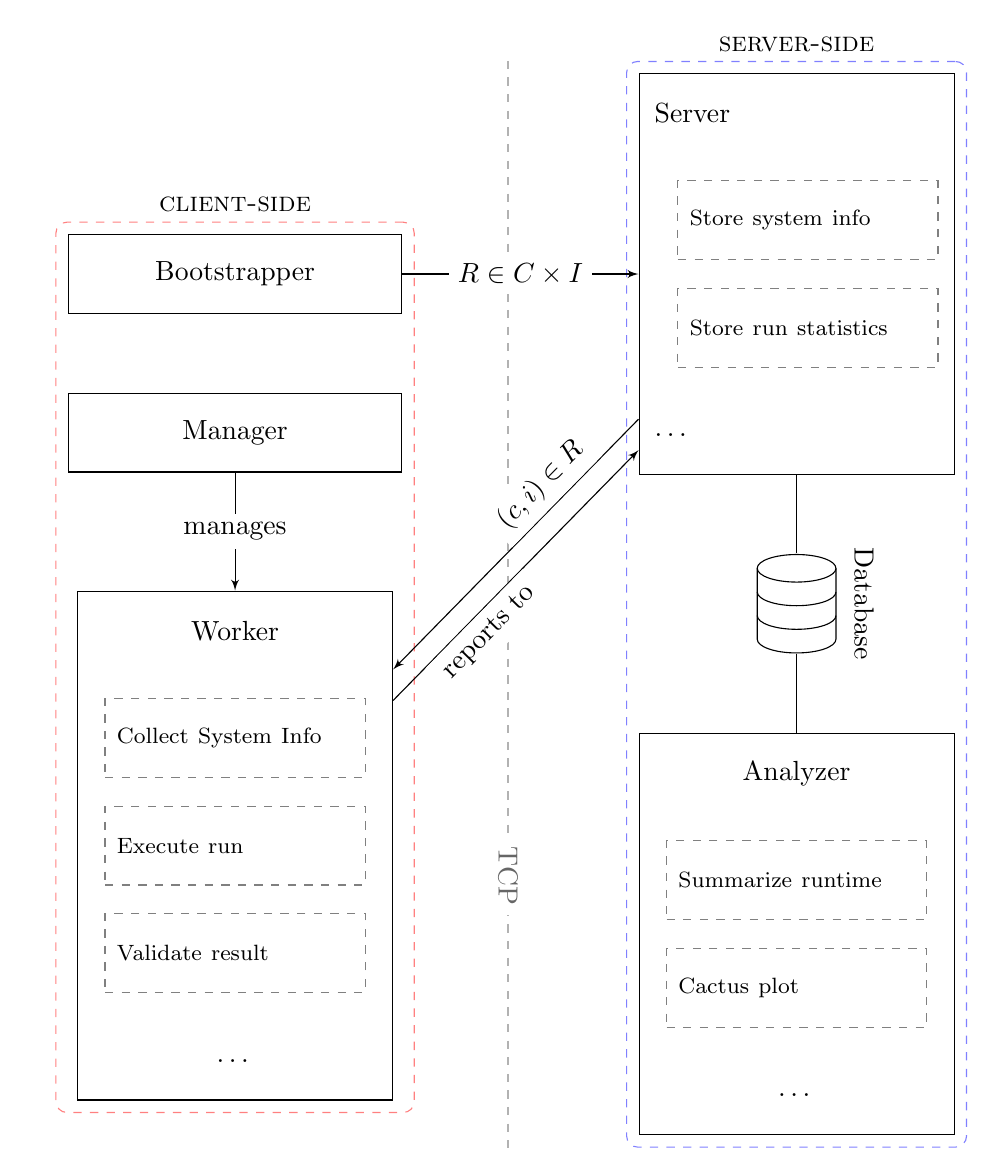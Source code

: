 \makeatletter
\tikzset{
    database/.style={
        path picture={
            \draw (0, 1.5*\database@segmentheight) circle [x radius=\database@radius,y radius=\database@aspectratio*\database@radius];
            \draw (-\database@radius, 0.5*\database@segmentheight) arc [start angle=180,end angle=360,x radius=\database@radius, y radius=\database@aspectratio*\database@radius];
            \draw (-\database@radius,-0.5*\database@segmentheight) arc [start angle=180,end angle=360,x radius=\database@radius, y radius=\database@aspectratio*\database@radius];
            \draw (-\database@radius,1.5*\database@segmentheight) -- ++(0,-3*\database@segmentheight) arc [start angle=180,end angle=360,x radius=\database@radius, y radius=\database@aspectratio*\database@radius] -- ++(0,3*\database@segmentheight);
        },
        minimum width=2*\database@radius + \pgflinewidth,
        minimum height=3*\database@segmentheight + 2*\database@aspectratio*\database@radius + \pgflinewidth,
    },
    database segment height/.store in=\database@segmentheight,
    database radius/.store in=\database@radius,
    database aspect ratio/.store in=\database@aspectratio,
    database segment height=0.1cm,
    database radius=0.25cm,
    database aspect ratio=0.35,
}
\makeatother

\tikzstyle {block} = [draw, text width=4cm, minimum height=1cm, align=center]
\tikzstyle {miniblock} = [draw=gray, dashed, text width=3cm, inner sep=1ex]

\begin{tikzpicture}
    \node [block] (bootstrapper) {Bootstrapper};
    \node [block, below=of bootstrapper] (manager) {Manager};
    \node [block, below=1.5cm of manager, inner sep=0pt] (worker) {
        \begin{tikzpicture}
            \matrix [row sep=1em] {
                \node {Worker}; \\
                \node [miniblock] {\footnotesize Collect System Info}; \\
                \node [miniblock] {\footnotesize Execute run}; \\
                \node [miniblock] {\footnotesize Validate result}; \\
                \node {\dots}; \\
            };
        \end{tikzpicture}
    };
    \draw [-latex'] (manager) -- (worker) node [midway, fill=white] {manages};

    \node [block, right=3cm of bootstrapper, inner sep=0pt] (server) {
        \begin{tikzpicture}
            \matrix [row sep=1em] {
                \node {Server}; \\
                \node [miniblock, outer sep=2ex] {\footnotesize Store system info}; \\
                \node [miniblock, outer sep=2ex] {\footnotesize Store run statistics}; \\
                \node {\dots}; \\
            };
        \end{tikzpicture}
    };
    \node[database,database radius=0.5cm,database segment height=0.3cm, below=of server] (database) {};
    \node [right=0.1cm of database] {\rotatebox{-90}{Database}};
    \node [block, below=of database, inner sep=0pt] (analyzer) {
        \begin{tikzpicture}
            \matrix [row sep=1em] {
                \node {Analyzer}; \\
                \node [miniblock] {\footnotesize Summarize runtime}; \\
                \node [miniblock] {\footnotesize Cactus plot}; \\
                \node {\dots}; \\
            };
        \end{tikzpicture}
    };
    \draw (server) -- (database);
    \draw (database) -- (analyzer);

    \draw [-latex'] (bootstrapper) -- (server) node [midway, fill=white] {$R \in C \times I$};
    \path [-latex', transform canvas={yshift=0.2cm}] (server) edge node [sloped, above, pos=0.33, fill=white] {$(c,i) \in R$} (worker);
    \path [-latex', transform canvas={yshift=-0.2cm}] (worker) edge node [sloped, below, pos=0.33, fill=white] {reports to} (server);

    \begin{scope}[on background layer]
        \node[draw=red!50, dashed, inner sep=1ex, label=above:\sffamily\textsc{client-side},  rounded corners, fit=(bootstrapper)(manager)(worker)] (clientenv) {};
        \node[draw=blue!50, dashed, inner sep=1ex, label=above:\sffamily\textsc{server-side},  rounded corners, fit=(server)(database)(analyzer)] (serverenv) {};
        \path [draw=black!30, dashed] ([xshift=-1.5cm] serverenv.north west) edge node [sloped, near end, text=black!60, fill=white] {TCP} ([xshift=-1.5cm] serverenv.south west);
    \end{scope}

\end{tikzpicture}
